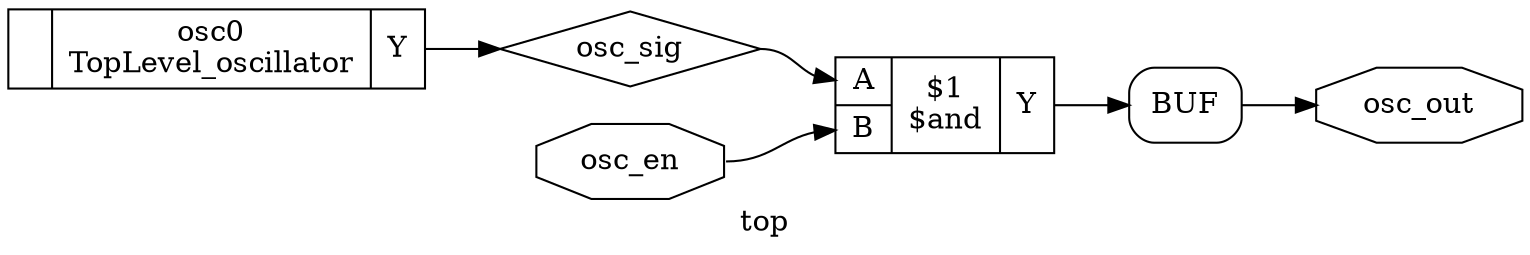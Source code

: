 digraph "top" {
label="top";
rankdir="LR";
remincross=true;
n2 [ shape=diamond, label="osc_sig", color="black", fontcolor="black" ];
n3 [ shape=octagon, label="osc_out", color="black", fontcolor="black" ];
n4 [ shape=octagon, label="osc_en", color="black", fontcolor="black" ];
c8 [ shape=record, label="{{<p5> A|<p6> B}|$1\n$and|{<p7> Y}}" ];
c9 [ shape=record, label="{{}|osc0\nTopLevel_oscillator|{<p7> Y}}" ];
x0 [shape=box, style=rounded, label="BUF"];
c8:p7:e -> x0:w:w [color="black", label=""];
c9:p7:e -> n2:w [color="black", label=""];
n2:e -> c8:p5:w [color="black", label=""];
x0:e:e -> n3:w [color="black", label=""];
n4:e -> c8:p6:w [color="black", label=""];
}
